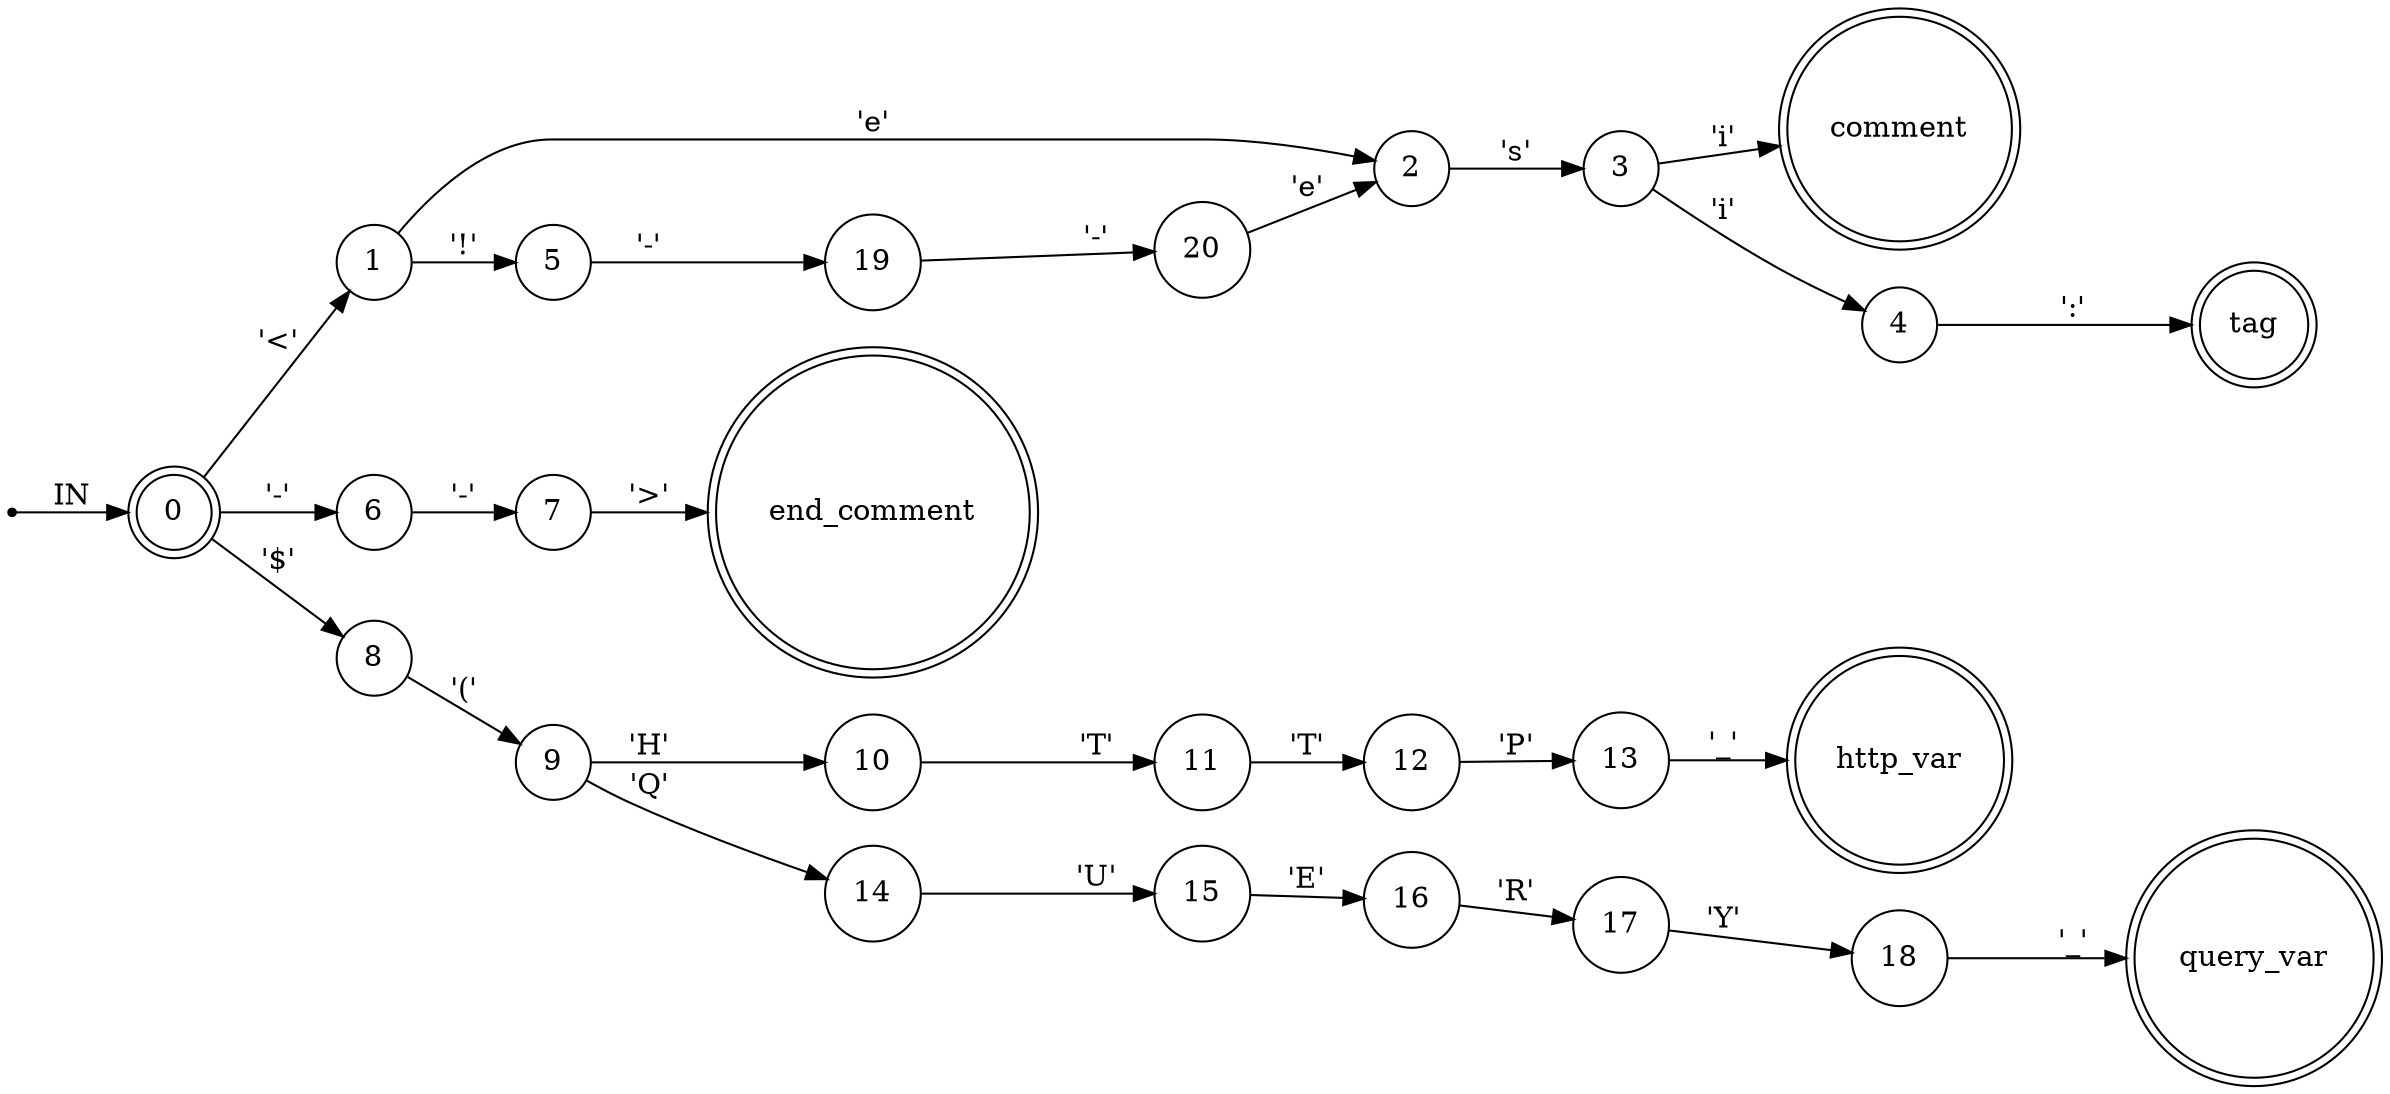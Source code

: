 digraph A {
  rankdir=LR;
  node [ shape = point ];
  ENTRY;
  node [ shape = doublecircle ];
  tag
  comment
  end_comment
  http_var
  query_var
  ENTRY -> 0 [ label = "IN" ];

  node [ shape = circle ];

  0 -> 1 [ label = "'<'" ];
  1 -> 2 [ label = "'e'" ];
  2 -> 3 [ label = "'s'" ];
  3 -> 4 [ label = "'i'" ];

  4 -> tag [ label = "':'" ];

  1 -> 5 [ label = "'!'" ];
  5 -> 19 [ label = "'-'" ];
  19 -> 20 [ label = "'-'" ];
  20 -> 2 [ label = "'e'" ];
  3 -> comment [ label = "'i'" ];
  
  0 -> 6 [ label = "'-'" ];
  6 -> 7 [ label = "'-'" ];
  7 -> end_comment [ label = "'>'" ];

  0 -> 8 [ label = "'$'" ];
  8 -> 9 [ label = "'('" ];
  9 -> 10 [ label = "'H'" ];
  10 -> 11 [ label = "'T'" ];
  11 -> 12 [ label = "'T'" ];
  12 -> 13 [ label = "'P'" ];
  13 -> http_var [ label = "'_'" ];
  
  9 -> 14 [ label = "'Q'" ];
  14 -> 15 [ label = "'U'" ];
  15 -> 16 [ label = "'E'" ];
  16 -> 17 [ label = "'R'" ];
  17 -> 18 [ label = "'Y'" ];
  18 -> query_var [ label = "'_'" ];
}
